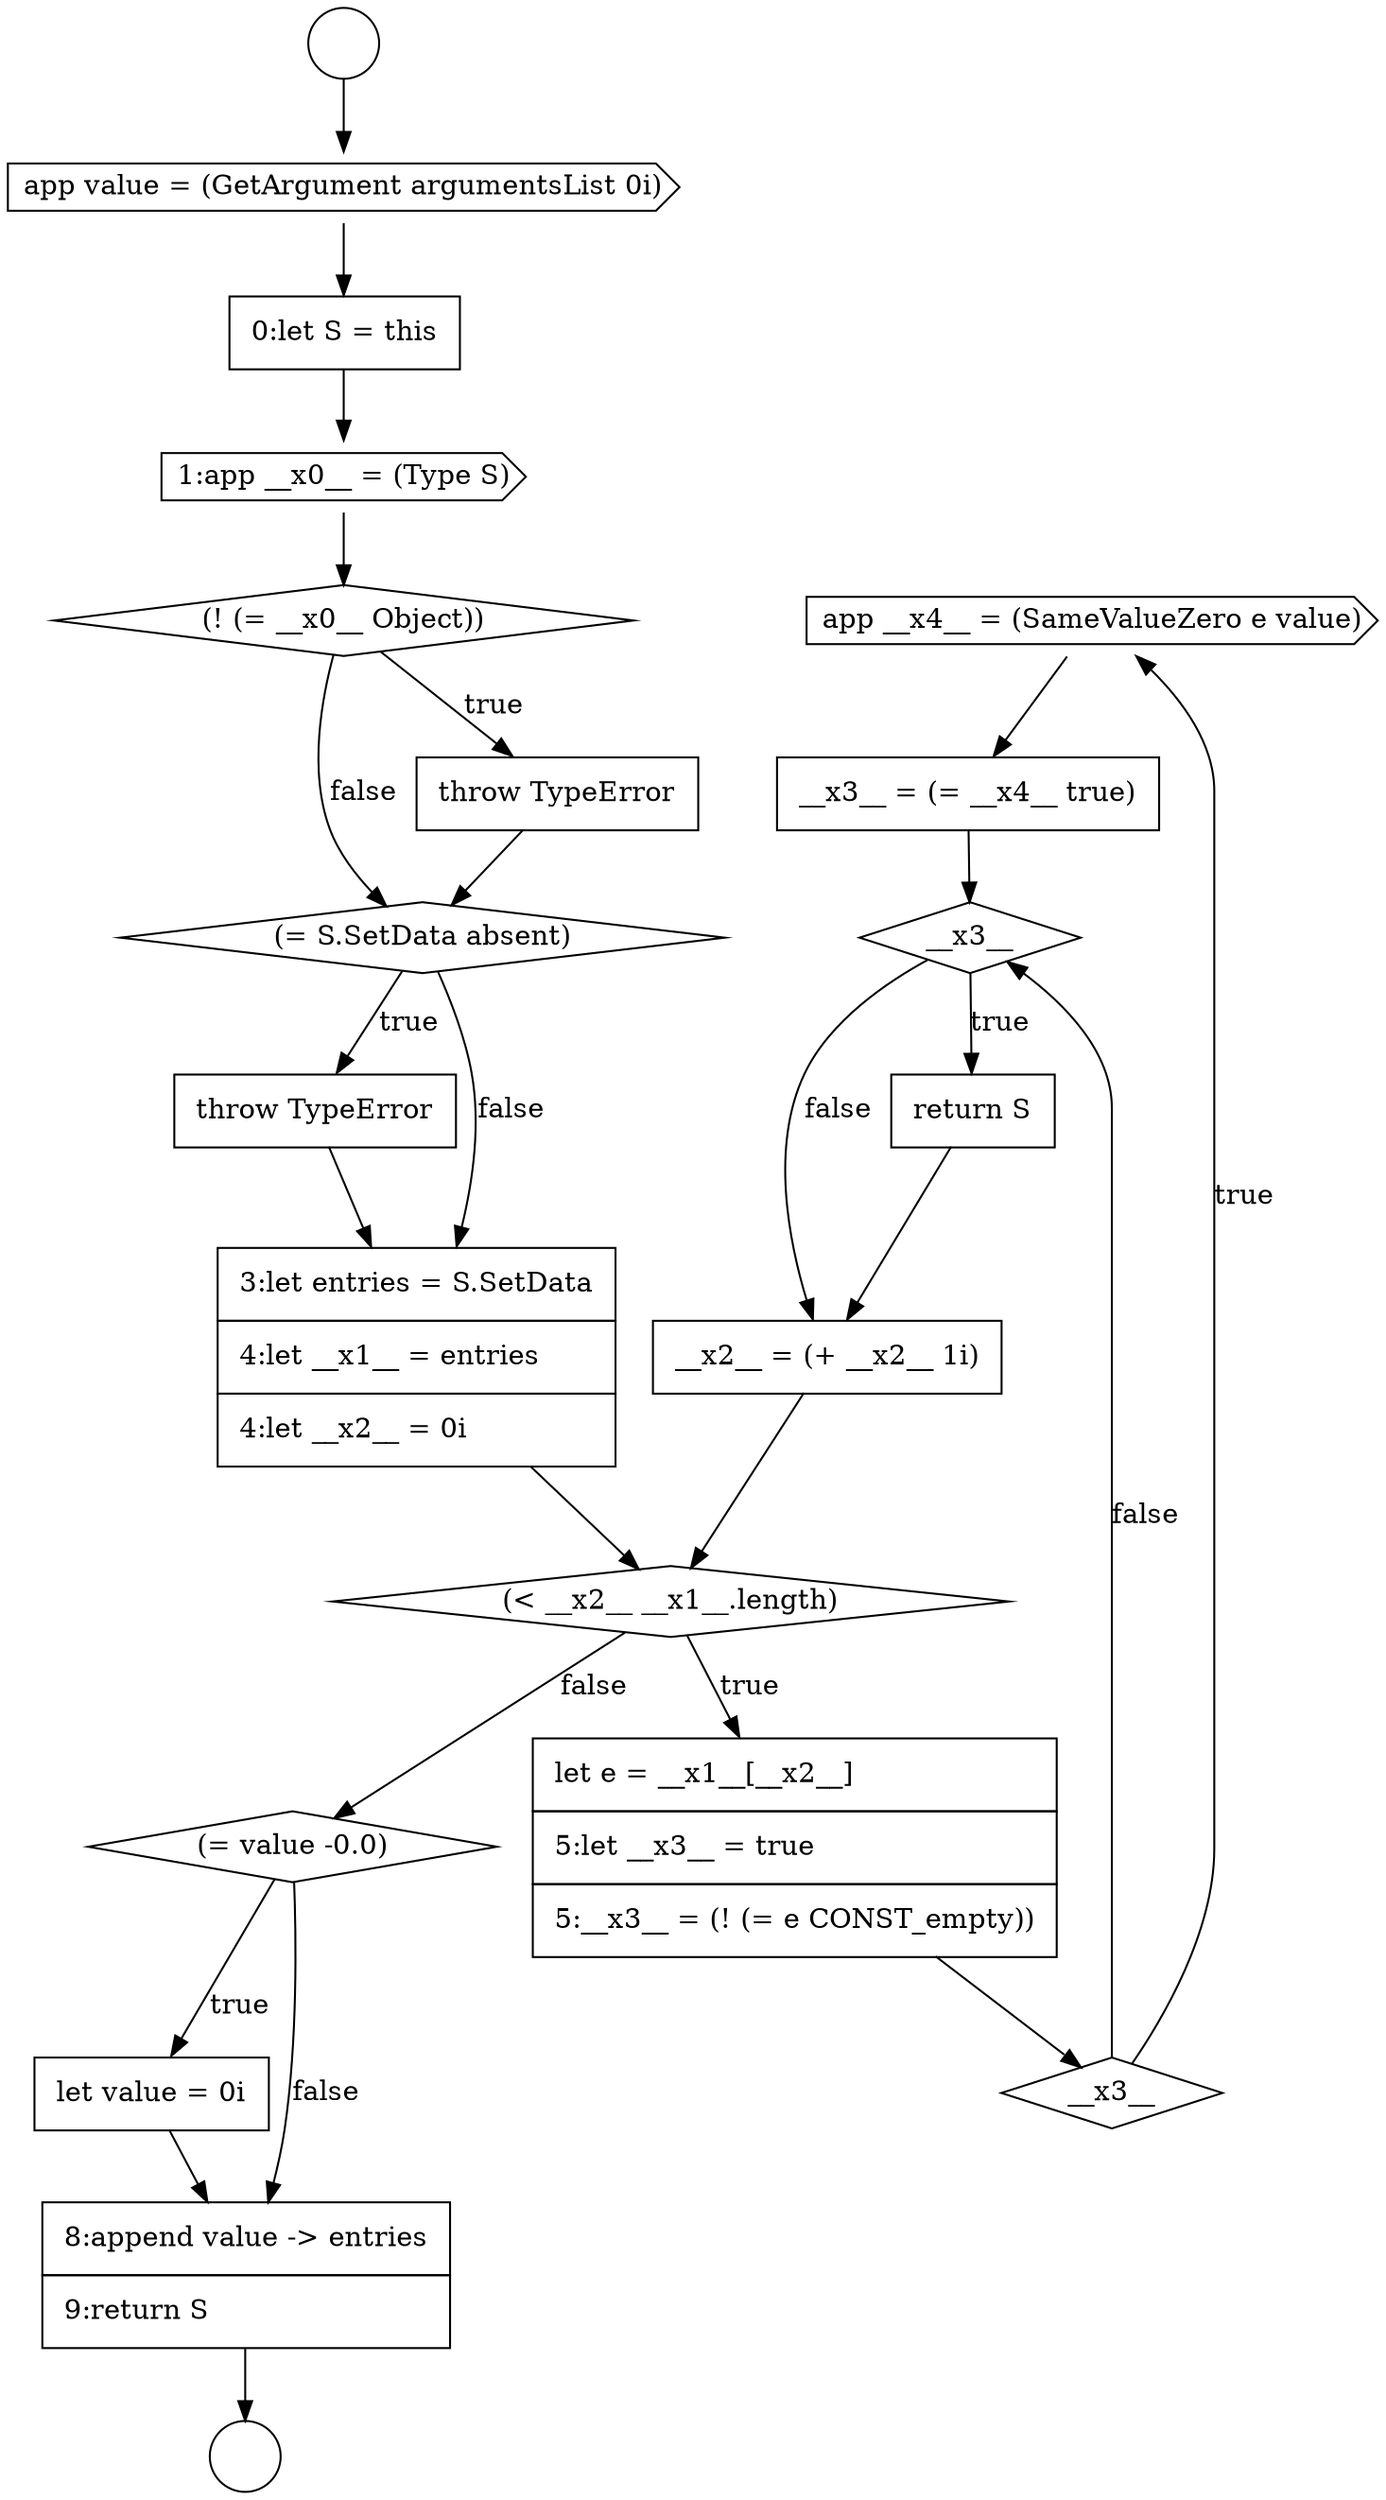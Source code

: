 digraph {
  node15045 [shape=cds, label=<<font color="black">app __x4__ = (SameValueZero e value)</font>> color="black" fillcolor="white" style=filled]
  node15032 [shape=circle label=" " color="black" fillcolor="white" style=filled]
  node15033 [shape=circle label=" " color="black" fillcolor="white" style=filled]
  node15040 [shape=none, margin=0, label=<<font color="black">
    <table border="0" cellborder="1" cellspacing="0" cellpadding="10">
      <tr><td align="left">throw TypeError</td></tr>
    </table>
  </font>> color="black" fillcolor="white" style=filled]
  node15041 [shape=none, margin=0, label=<<font color="black">
    <table border="0" cellborder="1" cellspacing="0" cellpadding="10">
      <tr><td align="left">3:let entries = S.SetData</td></tr>
      <tr><td align="left">4:let __x1__ = entries</td></tr>
      <tr><td align="left">4:let __x2__ = 0i</td></tr>
    </table>
  </font>> color="black" fillcolor="white" style=filled]
  node15046 [shape=none, margin=0, label=<<font color="black">
    <table border="0" cellborder="1" cellspacing="0" cellpadding="10">
      <tr><td align="left">__x3__ = (= __x4__ true)</td></tr>
    </table>
  </font>> color="black" fillcolor="white" style=filled]
  node15050 [shape=diamond, label=<<font color="black">(= value -0.0)</font>> color="black" fillcolor="white" style=filled]
  node15047 [shape=diamond, label=<<font color="black">__x3__</font>> color="black" fillcolor="white" style=filled]
  node15037 [shape=diamond, label=<<font color="black">(! (= __x0__ Object))</font>> color="black" fillcolor="white" style=filled]
  node15036 [shape=cds, label=<<font color="black">1:app __x0__ = (Type S)</font>> color="black" fillcolor="white" style=filled]
  node15049 [shape=none, margin=0, label=<<font color="black">
    <table border="0" cellborder="1" cellspacing="0" cellpadding="10">
      <tr><td align="left">__x2__ = (+ __x2__ 1i)</td></tr>
    </table>
  </font>> color="black" fillcolor="white" style=filled]
  node15043 [shape=none, margin=0, label=<<font color="black">
    <table border="0" cellborder="1" cellspacing="0" cellpadding="10">
      <tr><td align="left">let e = __x1__[__x2__]</td></tr>
      <tr><td align="left">5:let __x3__ = true</td></tr>
      <tr><td align="left">5:__x3__ = (! (= e CONST_empty))</td></tr>
    </table>
  </font>> color="black" fillcolor="white" style=filled]
  node15035 [shape=none, margin=0, label=<<font color="black">
    <table border="0" cellborder="1" cellspacing="0" cellpadding="10">
      <tr><td align="left">0:let S = this</td></tr>
    </table>
  </font>> color="black" fillcolor="white" style=filled]
  node15052 [shape=none, margin=0, label=<<font color="black">
    <table border="0" cellborder="1" cellspacing="0" cellpadding="10">
      <tr><td align="left">8:append value -&gt; entries</td></tr>
      <tr><td align="left">9:return S</td></tr>
    </table>
  </font>> color="black" fillcolor="white" style=filled]
  node15044 [shape=diamond, label=<<font color="black">__x3__</font>> color="black" fillcolor="white" style=filled]
  node15034 [shape=cds, label=<<font color="black">app value = (GetArgument argumentsList 0i)</font>> color="black" fillcolor="white" style=filled]
  node15051 [shape=none, margin=0, label=<<font color="black">
    <table border="0" cellborder="1" cellspacing="0" cellpadding="10">
      <tr><td align="left">let value = 0i</td></tr>
    </table>
  </font>> color="black" fillcolor="white" style=filled]
  node15039 [shape=diamond, label=<<font color="black">(= S.SetData absent)</font>> color="black" fillcolor="white" style=filled]
  node15042 [shape=diamond, label=<<font color="black">(&lt; __x2__ __x1__.length)</font>> color="black" fillcolor="white" style=filled]
  node15048 [shape=none, margin=0, label=<<font color="black">
    <table border="0" cellborder="1" cellspacing="0" cellpadding="10">
      <tr><td align="left">return S</td></tr>
    </table>
  </font>> color="black" fillcolor="white" style=filled]
  node15038 [shape=none, margin=0, label=<<font color="black">
    <table border="0" cellborder="1" cellspacing="0" cellpadding="10">
      <tr><td align="left">throw TypeError</td></tr>
    </table>
  </font>> color="black" fillcolor="white" style=filled]
  node15032 -> node15034 [ color="black"]
  node15041 -> node15042 [ color="black"]
  node15046 -> node15047 [ color="black"]
  node15045 -> node15046 [ color="black"]
  node15044 -> node15045 [label=<<font color="black">true</font>> color="black"]
  node15044 -> node15047 [label=<<font color="black">false</font>> color="black"]
  node15036 -> node15037 [ color="black"]
  node15050 -> node15051 [label=<<font color="black">true</font>> color="black"]
  node15050 -> node15052 [label=<<font color="black">false</font>> color="black"]
  node15039 -> node15040 [label=<<font color="black">true</font>> color="black"]
  node15039 -> node15041 [label=<<font color="black">false</font>> color="black"]
  node15042 -> node15043 [label=<<font color="black">true</font>> color="black"]
  node15042 -> node15050 [label=<<font color="black">false</font>> color="black"]
  node15048 -> node15049 [ color="black"]
  node15051 -> node15052 [ color="black"]
  node15037 -> node15038 [label=<<font color="black">true</font>> color="black"]
  node15037 -> node15039 [label=<<font color="black">false</font>> color="black"]
  node15049 -> node15042 [ color="black"]
  node15052 -> node15033 [ color="black"]
  node15040 -> node15041 [ color="black"]
  node15038 -> node15039 [ color="black"]
  node15035 -> node15036 [ color="black"]
  node15034 -> node15035 [ color="black"]
  node15043 -> node15044 [ color="black"]
  node15047 -> node15048 [label=<<font color="black">true</font>> color="black"]
  node15047 -> node15049 [label=<<font color="black">false</font>> color="black"]
}
